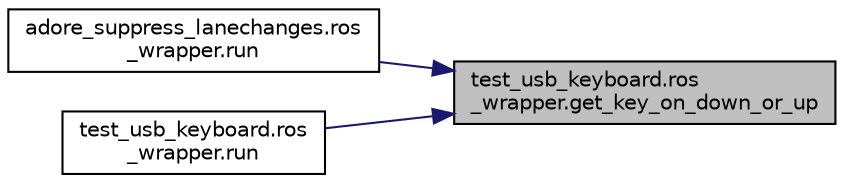 digraph "test_usb_keyboard.ros_wrapper.get_key_on_down_or_up"
{
 // LATEX_PDF_SIZE
  edge [fontname="Helvetica",fontsize="10",labelfontname="Helvetica",labelfontsize="10"];
  node [fontname="Helvetica",fontsize="10",shape=record];
  rankdir="RL";
  Node1 [label="test_usb_keyboard.ros\l_wrapper.get_key_on_down_or_up",height=0.2,width=0.4,color="black", fillcolor="grey75", style="filled", fontcolor="black",tooltip=" "];
  Node1 -> Node2 [dir="back",color="midnightblue",fontsize="10",style="solid",fontname="Helvetica"];
  Node2 [label="adore_suppress_lanechanges.ros\l_wrapper.run",height=0.2,width=0.4,color="black", fillcolor="white", style="filled",URL="$classadore__suppress__lanechanges_1_1ros__wrapper.html#adcb5e598a5666c0cd357ac2cf769a94b",tooltip=" "];
  Node1 -> Node3 [dir="back",color="midnightblue",fontsize="10",style="solid",fontname="Helvetica"];
  Node3 [label="test_usb_keyboard.ros\l_wrapper.run",height=0.2,width=0.4,color="black", fillcolor="white", style="filled",URL="$classtest__usb__keyboard_1_1ros__wrapper.html#a8c443078703060d2754729a61216eae1",tooltip=" "];
}
